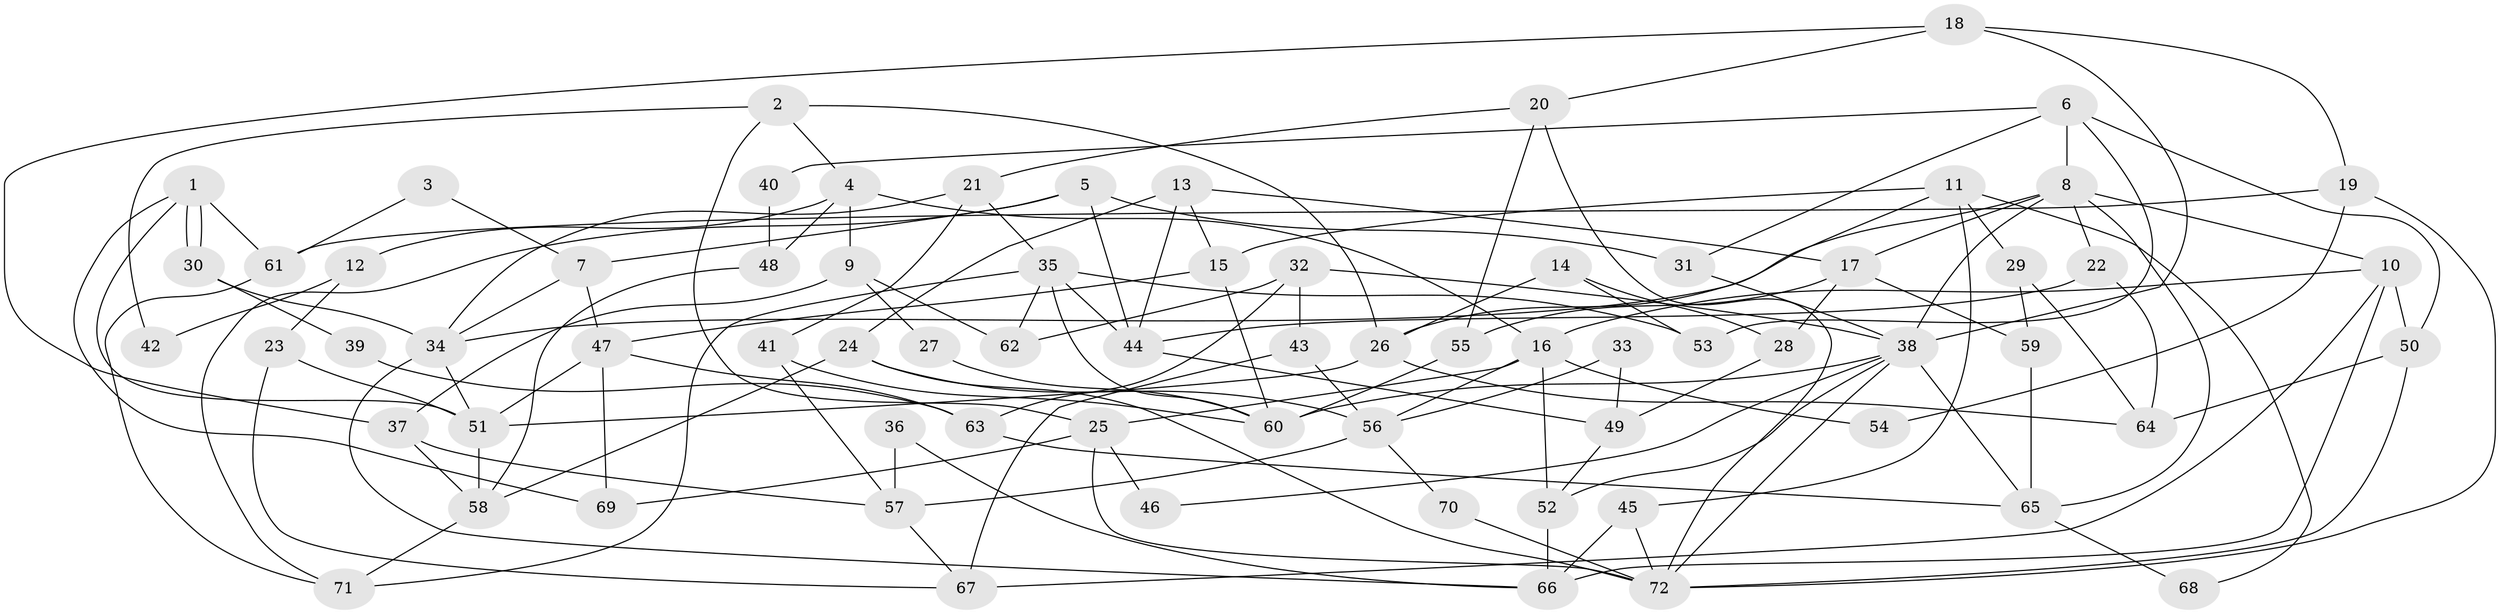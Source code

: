// coarse degree distribution, {4: 0.19444444444444445, 2: 0.19444444444444445, 8: 0.027777777777777776, 5: 0.16666666666666666, 7: 0.05555555555555555, 11: 0.08333333333333333, 12: 0.027777777777777776, 6: 0.027777777777777776, 18: 0.027777777777777776, 9: 0.027777777777777776, 3: 0.16666666666666666}
// Generated by graph-tools (version 1.1) at 2025/50/03/04/25 22:50:49]
// undirected, 72 vertices, 144 edges
graph export_dot {
  node [color=gray90,style=filled];
  1;
  2;
  3;
  4;
  5;
  6;
  7;
  8;
  9;
  10;
  11;
  12;
  13;
  14;
  15;
  16;
  17;
  18;
  19;
  20;
  21;
  22;
  23;
  24;
  25;
  26;
  27;
  28;
  29;
  30;
  31;
  32;
  33;
  34;
  35;
  36;
  37;
  38;
  39;
  40;
  41;
  42;
  43;
  44;
  45;
  46;
  47;
  48;
  49;
  50;
  51;
  52;
  53;
  54;
  55;
  56;
  57;
  58;
  59;
  60;
  61;
  62;
  63;
  64;
  65;
  66;
  67;
  68;
  69;
  70;
  71;
  72;
  1 -- 51;
  1 -- 30;
  1 -- 30;
  1 -- 61;
  1 -- 69;
  2 -- 26;
  2 -- 25;
  2 -- 4;
  2 -- 42;
  3 -- 61;
  3 -- 7;
  4 -- 16;
  4 -- 9;
  4 -- 12;
  4 -- 48;
  5 -- 7;
  5 -- 31;
  5 -- 44;
  5 -- 71;
  6 -- 50;
  6 -- 8;
  6 -- 31;
  6 -- 40;
  6 -- 53;
  7 -- 47;
  7 -- 34;
  8 -- 10;
  8 -- 34;
  8 -- 17;
  8 -- 22;
  8 -- 38;
  8 -- 65;
  9 -- 37;
  9 -- 27;
  9 -- 62;
  10 -- 16;
  10 -- 50;
  10 -- 66;
  10 -- 67;
  11 -- 29;
  11 -- 15;
  11 -- 26;
  11 -- 45;
  11 -- 68;
  12 -- 23;
  12 -- 42;
  13 -- 15;
  13 -- 44;
  13 -- 17;
  13 -- 24;
  14 -- 26;
  14 -- 28;
  14 -- 53;
  15 -- 60;
  15 -- 47;
  16 -- 52;
  16 -- 25;
  16 -- 54;
  16 -- 56;
  17 -- 28;
  17 -- 55;
  17 -- 59;
  18 -- 20;
  18 -- 38;
  18 -- 19;
  18 -- 37;
  19 -- 61;
  19 -- 54;
  19 -- 72;
  20 -- 72;
  20 -- 55;
  20 -- 21;
  21 -- 41;
  21 -- 34;
  21 -- 35;
  22 -- 44;
  22 -- 64;
  23 -- 67;
  23 -- 51;
  24 -- 58;
  24 -- 56;
  24 -- 72;
  25 -- 69;
  25 -- 72;
  25 -- 46;
  26 -- 51;
  26 -- 64;
  27 -- 60;
  28 -- 49;
  29 -- 59;
  29 -- 64;
  30 -- 34;
  30 -- 39;
  31 -- 38;
  32 -- 62;
  32 -- 38;
  32 -- 43;
  32 -- 63;
  33 -- 56;
  33 -- 49;
  34 -- 66;
  34 -- 51;
  35 -- 53;
  35 -- 44;
  35 -- 60;
  35 -- 62;
  35 -- 71;
  36 -- 66;
  36 -- 57;
  37 -- 57;
  37 -- 58;
  38 -- 72;
  38 -- 46;
  38 -- 52;
  38 -- 60;
  38 -- 65;
  39 -- 63;
  40 -- 48;
  41 -- 60;
  41 -- 57;
  43 -- 56;
  43 -- 67;
  44 -- 49;
  45 -- 72;
  45 -- 66;
  47 -- 51;
  47 -- 63;
  47 -- 69;
  48 -- 58;
  49 -- 52;
  50 -- 64;
  50 -- 72;
  51 -- 58;
  52 -- 66;
  55 -- 60;
  56 -- 57;
  56 -- 70;
  57 -- 67;
  58 -- 71;
  59 -- 65;
  61 -- 71;
  63 -- 65;
  65 -- 68;
  70 -- 72;
}

